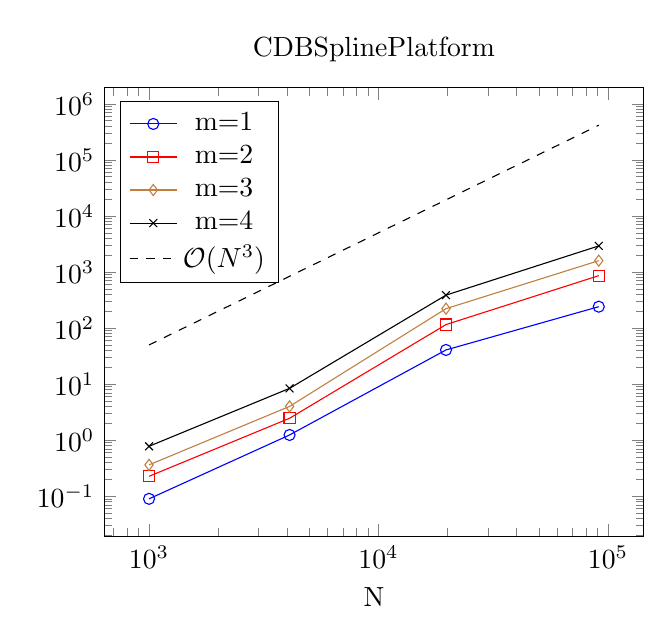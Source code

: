 \begin{tikzpicture}
\begin{groupplot}[ymin={0}, group style={group size={3 by 1}}]
    \nextgroupplot[xmode={log}, ymode={log}, xlabel={N}, legend pos={north west}, title={CDBSplinePlatform}]
    \addplot[color={blue}, mark={o}, mark options={solid}]
        table[row sep={\\}]
        {
            \\
            1000.0  0.09  \\
            4096.0  1.24  \\
            19683.0  40.731  \\
            91125.0  240.803  \\
        }
        ;
    \addlegendentry {m=1}
    \addplot[color={red}, mark={square}, mark options={solid}]
        table[row sep={\\}]
        {
            \\
            1000.0  0.227  \\
            4096.0  2.462  \\
            19683.0  115.519  \\
            91125.0  860.603  \\
        }
        ;
    \addlegendentry {m=2}
    \addplot[color={brown}, mark={diamond}, mark options={solid}]
        table[row sep={\\}]
        {
            \\
            1000.0  0.363  \\
            4096.0  4.008  \\
            19683.0  222.04  \\
            91125.0  1593.409  \\
        }
        ;
    \addlegendentry {m=3}
    \addplot[color={black}, mark={x}, mark options={solid}]
        table[row sep={\\}]
        {
            \\
            1000.0  0.779  \\
            4096.0  8.41  \\
            19683.0  387.036  \\
            91125.0  2922.185  \\
        }
        ;
    \addlegendentry {m=4}
    \addplot[color={black}, dashed]
        table[row sep={\\}]
        {
            \\
            1000.0  50.0  \\
            4096.0  838.861  \\
            19683.0  19371.024  \\
            91125.0  415188.281  \\
        }
        ;
    \addlegendentry {$\mathcal O(N^3)$}
\end{groupplot}
\end{tikzpicture}
